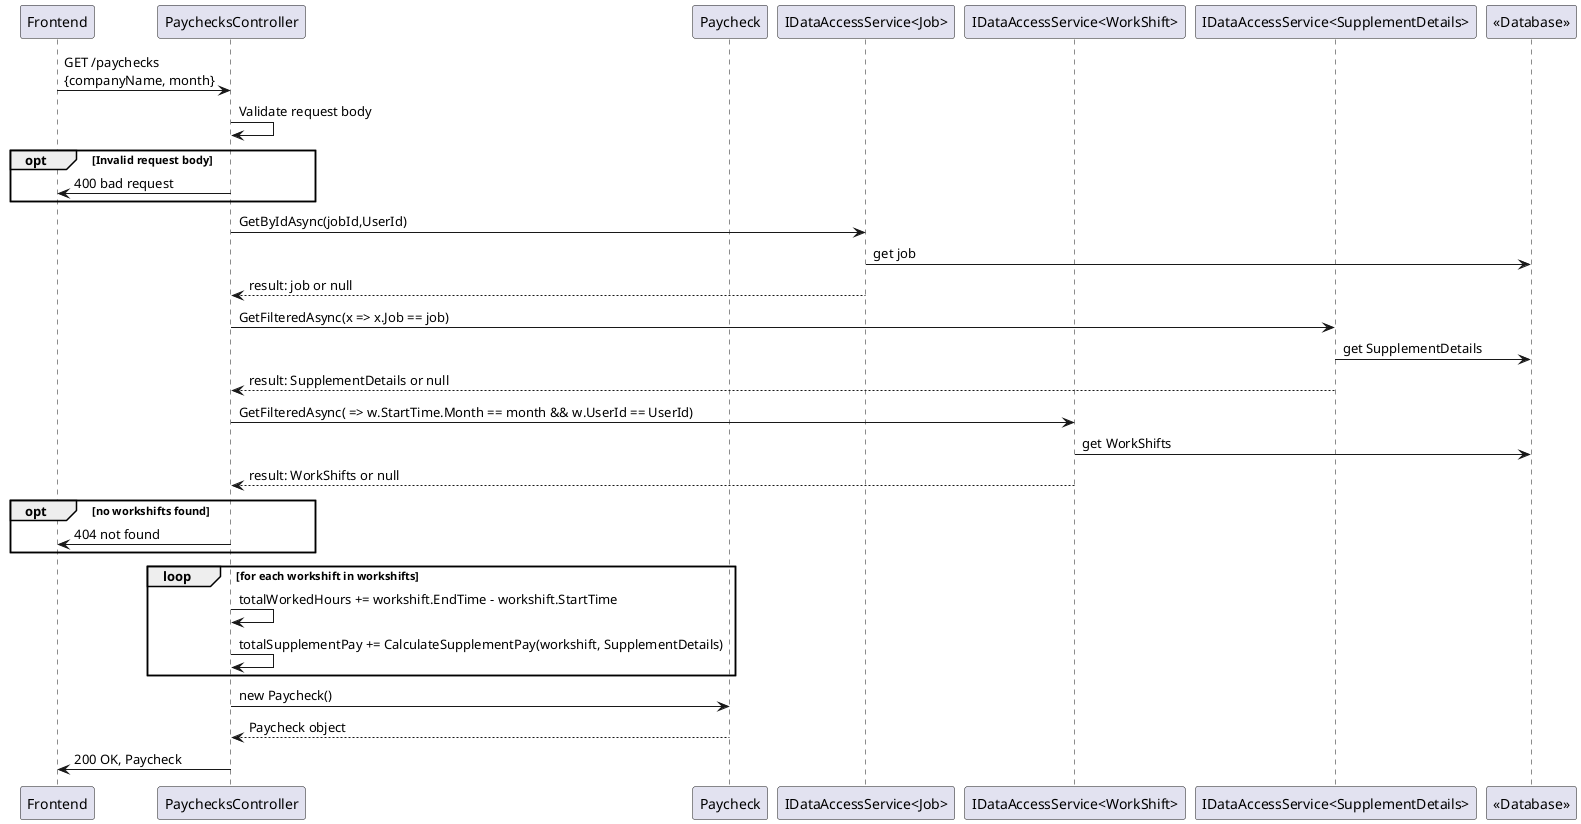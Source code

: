 

@startuml

participant "Frontend" as Frontend 
participant "PaychecksController" as PaychecksController
participant "Paycheck" as Paycheck
participant "IDataAccessService<Job>" as Job
participant "IDataAccessService<WorkShift>" as WorkShift
participant "IDataAccessService<SupplementDetails>" as SupplementDetails
participant "<<Database>>" as Database



Frontend -> PaychecksController: GET /paychecks\n{companyName, month}
PaychecksController -> PaychecksController: Validate request body
opt Invalid request body
PaychecksController -> Frontend: 400 bad request 
end

PaychecksController -> Job: GetByIdAsync(jobId,UserId)
Job -> Database: get job
Job --> PaychecksController: result: job or null
PaychecksController -> SupplementDetails: GetFilteredAsync(x => x.Job == job)
SupplementDetails -> Database: get SupplementDetails
SupplementDetails --> PaychecksController: result: SupplementDetails or null

PaychecksController -> WorkShift: GetFilteredAsync( => w.StartTime.Month == month && w.UserId == UserId)
WorkShift -> Database: get WorkShifts
WorkShift --> PaychecksController: result: WorkShifts or null

opt no workshifts found
PaychecksController -> Frontend: 404 not found

end
loop for each workshift in workshifts
PaychecksController -> PaychecksController: totalWorkedHours += workshift.EndTime - workshift.StartTime

PaychecksController -> PaychecksController: totalSupplementPay += CalculateSupplementPay(workshift, SupplementDetails)
end

PaychecksController -> Paycheck: new Paycheck()
Paycheck --> PaychecksController: Paycheck object
PaychecksController -> Frontend: 200 OK, Paycheck


@enduml